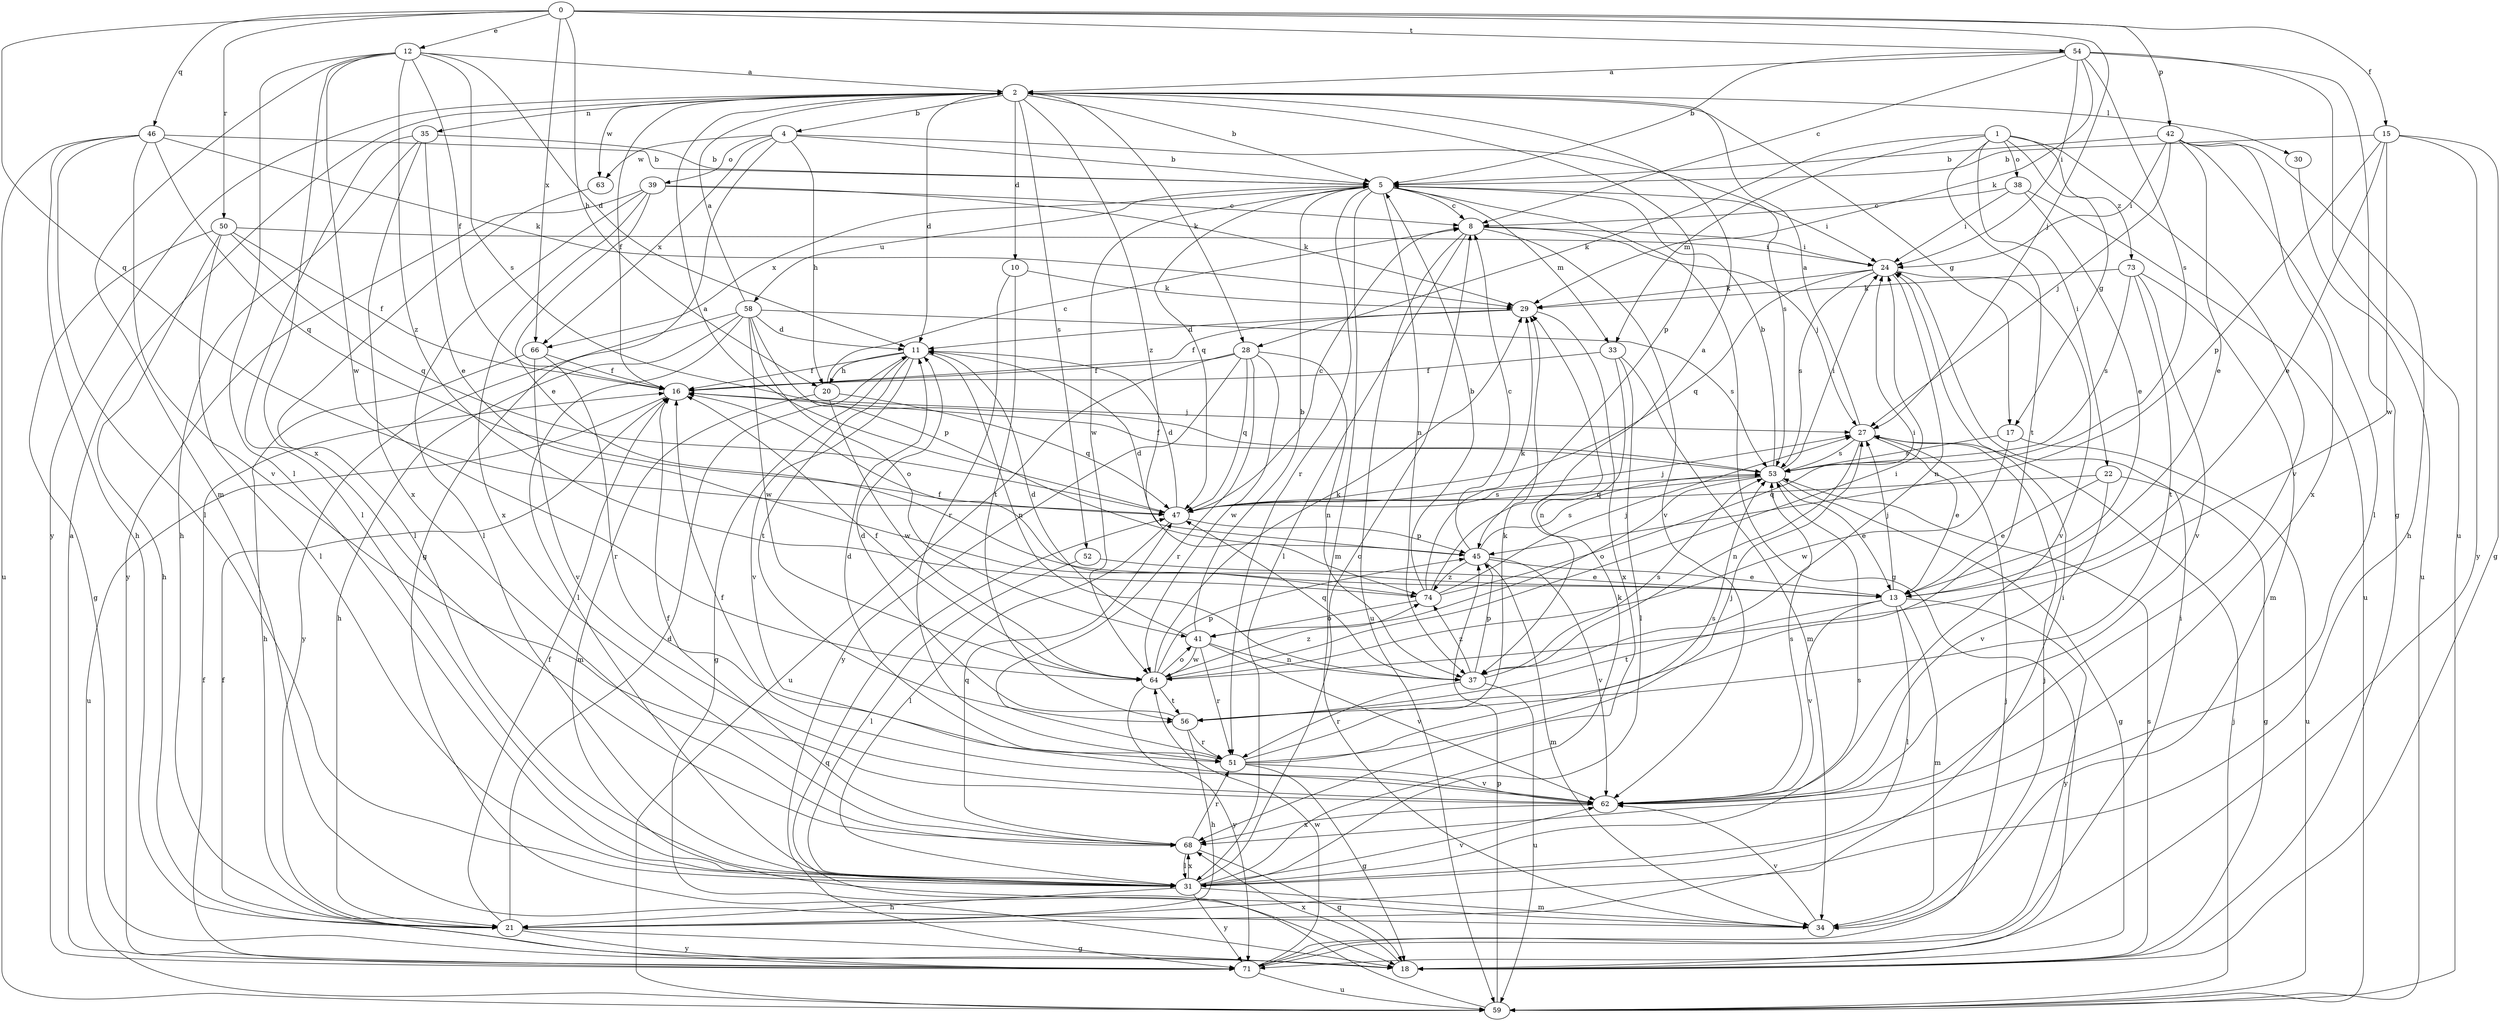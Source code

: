 strict digraph  {
0;
1;
2;
4;
5;
8;
10;
11;
12;
13;
15;
16;
17;
18;
20;
21;
22;
24;
27;
28;
29;
30;
31;
33;
34;
35;
37;
38;
39;
41;
42;
45;
46;
47;
50;
51;
52;
53;
54;
56;
58;
59;
62;
63;
64;
66;
68;
71;
73;
74;
0 -> 12  [label=e];
0 -> 15  [label=f];
0 -> 20  [label=h];
0 -> 27  [label=j];
0 -> 42  [label=p];
0 -> 46  [label=q];
0 -> 47  [label=q];
0 -> 50  [label=r];
0 -> 54  [label=t];
0 -> 66  [label=x];
1 -> 17  [label=g];
1 -> 22  [label=i];
1 -> 28  [label=k];
1 -> 33  [label=m];
1 -> 38  [label=o];
1 -> 56  [label=t];
1 -> 62  [label=v];
1 -> 73  [label=z];
2 -> 4  [label=b];
2 -> 5  [label=b];
2 -> 10  [label=d];
2 -> 11  [label=d];
2 -> 16  [label=f];
2 -> 17  [label=g];
2 -> 28  [label=k];
2 -> 30  [label=l];
2 -> 35  [label=n];
2 -> 45  [label=p];
2 -> 52  [label=s];
2 -> 63  [label=w];
2 -> 71  [label=y];
2 -> 74  [label=z];
4 -> 5  [label=b];
4 -> 18  [label=g];
4 -> 20  [label=h];
4 -> 39  [label=o];
4 -> 53  [label=s];
4 -> 63  [label=w];
4 -> 66  [label=x];
5 -> 8  [label=c];
5 -> 18  [label=g];
5 -> 24  [label=i];
5 -> 33  [label=m];
5 -> 34  [label=m];
5 -> 37  [label=n];
5 -> 47  [label=q];
5 -> 51  [label=r];
5 -> 58  [label=u];
5 -> 64  [label=w];
5 -> 66  [label=x];
8 -> 24  [label=i];
8 -> 27  [label=j];
8 -> 31  [label=l];
8 -> 59  [label=u];
8 -> 62  [label=v];
10 -> 29  [label=k];
10 -> 51  [label=r];
10 -> 56  [label=t];
11 -> 16  [label=f];
11 -> 18  [label=g];
11 -> 20  [label=h];
11 -> 37  [label=n];
11 -> 56  [label=t];
11 -> 62  [label=v];
12 -> 2  [label=a];
12 -> 11  [label=d];
12 -> 16  [label=f];
12 -> 31  [label=l];
12 -> 34  [label=m];
12 -> 53  [label=s];
12 -> 64  [label=w];
12 -> 68  [label=x];
12 -> 74  [label=z];
13 -> 27  [label=j];
13 -> 31  [label=l];
13 -> 34  [label=m];
13 -> 56  [label=t];
13 -> 62  [label=v];
13 -> 71  [label=y];
15 -> 5  [label=b];
15 -> 13  [label=e];
15 -> 18  [label=g];
15 -> 45  [label=p];
15 -> 64  [label=w];
15 -> 71  [label=y];
16 -> 27  [label=j];
16 -> 59  [label=u];
17 -> 53  [label=s];
17 -> 59  [label=u];
17 -> 64  [label=w];
18 -> 16  [label=f];
18 -> 53  [label=s];
18 -> 68  [label=x];
20 -> 8  [label=c];
20 -> 34  [label=m];
20 -> 47  [label=q];
20 -> 64  [label=w];
21 -> 11  [label=d];
21 -> 16  [label=f];
21 -> 18  [label=g];
21 -> 24  [label=i];
21 -> 71  [label=y];
22 -> 13  [label=e];
22 -> 18  [label=g];
22 -> 47  [label=q];
22 -> 62  [label=v];
24 -> 29  [label=k];
24 -> 37  [label=n];
24 -> 47  [label=q];
24 -> 53  [label=s];
24 -> 62  [label=v];
27 -> 2  [label=a];
27 -> 13  [label=e];
27 -> 37  [label=n];
27 -> 53  [label=s];
28 -> 16  [label=f];
28 -> 37  [label=n];
28 -> 47  [label=q];
28 -> 51  [label=r];
28 -> 59  [label=u];
28 -> 64  [label=w];
28 -> 71  [label=y];
29 -> 11  [label=d];
29 -> 16  [label=f];
29 -> 68  [label=x];
30 -> 59  [label=u];
31 -> 8  [label=c];
31 -> 21  [label=h];
31 -> 29  [label=k];
31 -> 34  [label=m];
31 -> 53  [label=s];
31 -> 62  [label=v];
31 -> 68  [label=x];
31 -> 71  [label=y];
33 -> 16  [label=f];
33 -> 31  [label=l];
33 -> 34  [label=m];
33 -> 37  [label=n];
34 -> 27  [label=j];
34 -> 62  [label=v];
35 -> 5  [label=b];
35 -> 13  [label=e];
35 -> 21  [label=h];
35 -> 31  [label=l];
35 -> 68  [label=x];
37 -> 45  [label=p];
37 -> 47  [label=q];
37 -> 51  [label=r];
37 -> 53  [label=s];
37 -> 59  [label=u];
37 -> 74  [label=z];
38 -> 8  [label=c];
38 -> 13  [label=e];
38 -> 24  [label=i];
38 -> 59  [label=u];
39 -> 8  [label=c];
39 -> 13  [label=e];
39 -> 29  [label=k];
39 -> 31  [label=l];
39 -> 68  [label=x];
39 -> 71  [label=y];
41 -> 5  [label=b];
41 -> 11  [label=d];
41 -> 37  [label=n];
41 -> 51  [label=r];
41 -> 62  [label=v];
41 -> 64  [label=w];
42 -> 5  [label=b];
42 -> 13  [label=e];
42 -> 21  [label=h];
42 -> 24  [label=i];
42 -> 27  [label=j];
42 -> 31  [label=l];
42 -> 68  [label=x];
45 -> 8  [label=c];
45 -> 11  [label=d];
45 -> 13  [label=e];
45 -> 34  [label=m];
45 -> 53  [label=s];
45 -> 62  [label=v];
45 -> 74  [label=z];
46 -> 5  [label=b];
46 -> 21  [label=h];
46 -> 29  [label=k];
46 -> 31  [label=l];
46 -> 47  [label=q];
46 -> 59  [label=u];
46 -> 62  [label=v];
47 -> 2  [label=a];
47 -> 8  [label=c];
47 -> 11  [label=d];
47 -> 27  [label=j];
47 -> 31  [label=l];
47 -> 45  [label=p];
47 -> 53  [label=s];
50 -> 16  [label=f];
50 -> 18  [label=g];
50 -> 21  [label=h];
50 -> 24  [label=i];
50 -> 31  [label=l];
50 -> 47  [label=q];
51 -> 11  [label=d];
51 -> 18  [label=g];
51 -> 27  [label=j];
51 -> 29  [label=k];
51 -> 53  [label=s];
51 -> 62  [label=v];
52 -> 13  [label=e];
52 -> 31  [label=l];
53 -> 5  [label=b];
53 -> 13  [label=e];
53 -> 16  [label=f];
53 -> 18  [label=g];
53 -> 24  [label=i];
53 -> 41  [label=o];
53 -> 47  [label=q];
54 -> 2  [label=a];
54 -> 5  [label=b];
54 -> 8  [label=c];
54 -> 18  [label=g];
54 -> 24  [label=i];
54 -> 29  [label=k];
54 -> 53  [label=s];
54 -> 59  [label=u];
56 -> 11  [label=d];
56 -> 21  [label=h];
56 -> 51  [label=r];
58 -> 2  [label=a];
58 -> 11  [label=d];
58 -> 21  [label=h];
58 -> 31  [label=l];
58 -> 41  [label=o];
58 -> 45  [label=p];
58 -> 53  [label=s];
58 -> 64  [label=w];
58 -> 71  [label=y];
59 -> 27  [label=j];
59 -> 45  [label=p];
59 -> 47  [label=q];
62 -> 16  [label=f];
62 -> 53  [label=s];
62 -> 68  [label=x];
63 -> 31  [label=l];
64 -> 16  [label=f];
64 -> 24  [label=i];
64 -> 29  [label=k];
64 -> 41  [label=o];
64 -> 45  [label=p];
64 -> 56  [label=t];
64 -> 71  [label=y];
64 -> 74  [label=z];
66 -> 16  [label=f];
66 -> 21  [label=h];
66 -> 51  [label=r];
66 -> 62  [label=v];
68 -> 16  [label=f];
68 -> 18  [label=g];
68 -> 31  [label=l];
68 -> 47  [label=q];
68 -> 51  [label=r];
71 -> 2  [label=a];
71 -> 16  [label=f];
71 -> 24  [label=i];
71 -> 27  [label=j];
71 -> 59  [label=u];
71 -> 64  [label=w];
73 -> 29  [label=k];
73 -> 34  [label=m];
73 -> 53  [label=s];
73 -> 56  [label=t];
73 -> 62  [label=v];
74 -> 2  [label=a];
74 -> 5  [label=b];
74 -> 16  [label=f];
74 -> 24  [label=i];
74 -> 27  [label=j];
74 -> 29  [label=k];
74 -> 41  [label=o];
}
